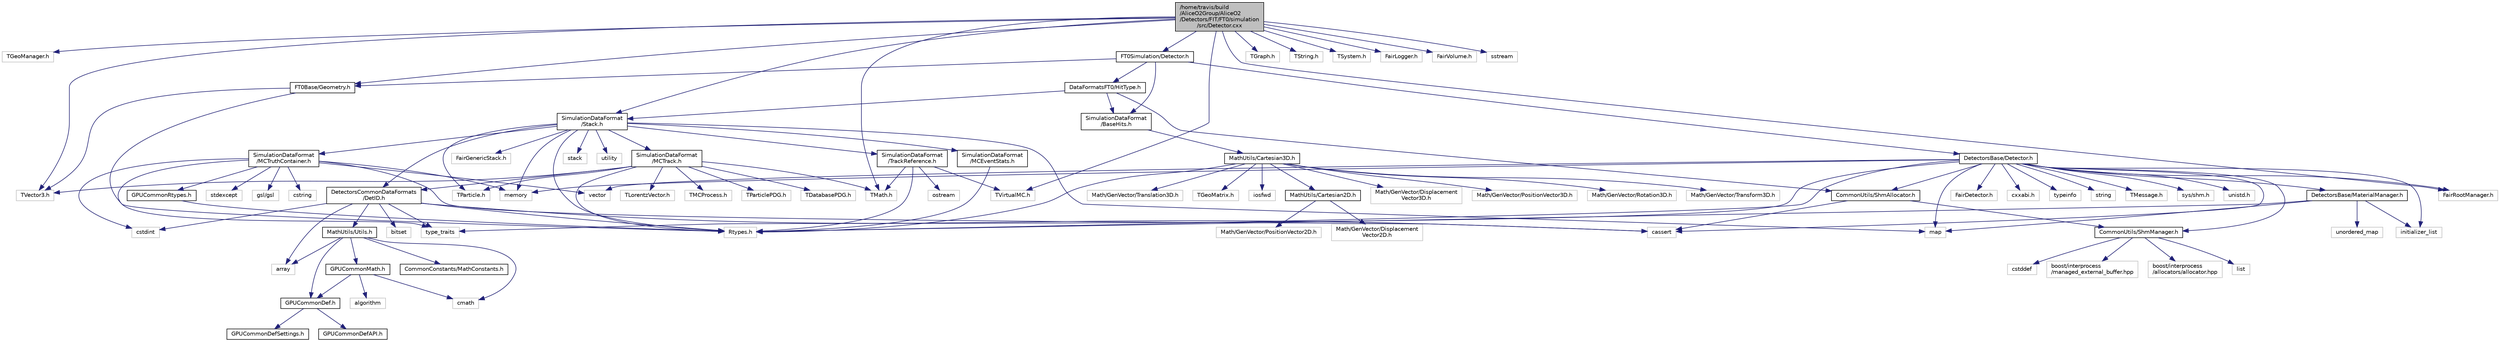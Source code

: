 digraph "/home/travis/build/AliceO2Group/AliceO2/Detectors/FIT/FT0/simulation/src/Detector.cxx"
{
 // INTERACTIVE_SVG=YES
  bgcolor="transparent";
  edge [fontname="Helvetica",fontsize="10",labelfontname="Helvetica",labelfontsize="10"];
  node [fontname="Helvetica",fontsize="10",shape=record];
  Node0 [label="/home/travis/build\l/AliceO2Group/AliceO2\l/Detectors/FIT/FT0/simulation\l/src/Detector.cxx",height=0.2,width=0.4,color="black", fillcolor="grey75", style="filled", fontcolor="black"];
  Node0 -> Node1 [color="midnightblue",fontsize="10",style="solid",fontname="Helvetica"];
  Node1 [label="TGeoManager.h",height=0.2,width=0.4,color="grey75"];
  Node0 -> Node2 [color="midnightblue",fontsize="10",style="solid",fontname="Helvetica"];
  Node2 [label="TMath.h",height=0.2,width=0.4,color="grey75"];
  Node0 -> Node3 [color="midnightblue",fontsize="10",style="solid",fontname="Helvetica"];
  Node3 [label="TGraph.h",height=0.2,width=0.4,color="grey75"];
  Node0 -> Node4 [color="midnightblue",fontsize="10",style="solid",fontname="Helvetica"];
  Node4 [label="TString.h",height=0.2,width=0.4,color="grey75"];
  Node0 -> Node5 [color="midnightblue",fontsize="10",style="solid",fontname="Helvetica"];
  Node5 [label="TSystem.h",height=0.2,width=0.4,color="grey75"];
  Node0 -> Node6 [color="midnightblue",fontsize="10",style="solid",fontname="Helvetica"];
  Node6 [label="TVirtualMC.h",height=0.2,width=0.4,color="grey75"];
  Node0 -> Node7 [color="midnightblue",fontsize="10",style="solid",fontname="Helvetica"];
  Node7 [label="TVector3.h",height=0.2,width=0.4,color="grey75"];
  Node0 -> Node8 [color="midnightblue",fontsize="10",style="solid",fontname="Helvetica"];
  Node8 [label="FairRootManager.h",height=0.2,width=0.4,color="grey75"];
  Node0 -> Node9 [color="midnightblue",fontsize="10",style="solid",fontname="Helvetica"];
  Node9 [label="FairLogger.h",height=0.2,width=0.4,color="grey75"];
  Node0 -> Node10 [color="midnightblue",fontsize="10",style="solid",fontname="Helvetica"];
  Node10 [label="FairVolume.h",height=0.2,width=0.4,color="grey75"];
  Node0 -> Node11 [color="midnightblue",fontsize="10",style="solid",fontname="Helvetica"];
  Node11 [label="sstream",height=0.2,width=0.4,color="grey75"];
  Node0 -> Node12 [color="midnightblue",fontsize="10",style="solid",fontname="Helvetica"];
  Node12 [label="FT0Base/Geometry.h",height=0.2,width=0.4,color="black",URL="$db/df4/FIT_2FT0_2base_2include_2FT0Base_2Geometry_8h.html"];
  Node12 -> Node13 [color="midnightblue",fontsize="10",style="solid",fontname="Helvetica"];
  Node13 [label="Rtypes.h",height=0.2,width=0.4,color="grey75"];
  Node12 -> Node7 [color="midnightblue",fontsize="10",style="solid",fontname="Helvetica"];
  Node0 -> Node14 [color="midnightblue",fontsize="10",style="solid",fontname="Helvetica"];
  Node14 [label="FT0Simulation/Detector.h",height=0.2,width=0.4,color="black",URL="$d7/d12/FIT_2FT0_2simulation_2include_2FT0Simulation_2Detector_8h.html"];
  Node14 -> Node15 [color="midnightblue",fontsize="10",style="solid",fontname="Helvetica"];
  Node15 [label="SimulationDataFormat\l/BaseHits.h",height=0.2,width=0.4,color="black",URL="$d4/d25/BaseHits_8h.html"];
  Node15 -> Node16 [color="midnightblue",fontsize="10",style="solid",fontname="Helvetica"];
  Node16 [label="MathUtils/Cartesian3D.h",height=0.2,width=0.4,color="black",URL="$dd/d76/Cartesian3D_8h.html"];
  Node16 -> Node17 [color="midnightblue",fontsize="10",style="solid",fontname="Helvetica"];
  Node17 [label="Math/GenVector/Displacement\lVector3D.h",height=0.2,width=0.4,color="grey75"];
  Node16 -> Node18 [color="midnightblue",fontsize="10",style="solid",fontname="Helvetica"];
  Node18 [label="Math/GenVector/PositionVector3D.h",height=0.2,width=0.4,color="grey75"];
  Node16 -> Node19 [color="midnightblue",fontsize="10",style="solid",fontname="Helvetica"];
  Node19 [label="Math/GenVector/Rotation3D.h",height=0.2,width=0.4,color="grey75"];
  Node16 -> Node20 [color="midnightblue",fontsize="10",style="solid",fontname="Helvetica"];
  Node20 [label="Math/GenVector/Transform3D.h",height=0.2,width=0.4,color="grey75"];
  Node16 -> Node21 [color="midnightblue",fontsize="10",style="solid",fontname="Helvetica"];
  Node21 [label="Math/GenVector/Translation3D.h",height=0.2,width=0.4,color="grey75"];
  Node16 -> Node13 [color="midnightblue",fontsize="10",style="solid",fontname="Helvetica"];
  Node16 -> Node22 [color="midnightblue",fontsize="10",style="solid",fontname="Helvetica"];
  Node22 [label="TGeoMatrix.h",height=0.2,width=0.4,color="grey75"];
  Node16 -> Node23 [color="midnightblue",fontsize="10",style="solid",fontname="Helvetica"];
  Node23 [label="iosfwd",height=0.2,width=0.4,color="grey75"];
  Node16 -> Node24 [color="midnightblue",fontsize="10",style="solid",fontname="Helvetica"];
  Node24 [label="MathUtils/Cartesian2D.h",height=0.2,width=0.4,color="black",URL="$d2/dd0/Cartesian2D_8h.html"];
  Node24 -> Node25 [color="midnightblue",fontsize="10",style="solid",fontname="Helvetica"];
  Node25 [label="Math/GenVector/Displacement\lVector2D.h",height=0.2,width=0.4,color="grey75"];
  Node24 -> Node26 [color="midnightblue",fontsize="10",style="solid",fontname="Helvetica"];
  Node26 [label="Math/GenVector/PositionVector2D.h",height=0.2,width=0.4,color="grey75"];
  Node14 -> Node27 [color="midnightblue",fontsize="10",style="solid",fontname="Helvetica"];
  Node27 [label="DetectorsBase/Detector.h",height=0.2,width=0.4,color="black",URL="$d1/d3a/Base_2include_2DetectorsBase_2Detector_8h.html"];
  Node27 -> Node28 [color="midnightblue",fontsize="10",style="solid",fontname="Helvetica"];
  Node28 [label="map",height=0.2,width=0.4,color="grey75"];
  Node27 -> Node29 [color="midnightblue",fontsize="10",style="solid",fontname="Helvetica"];
  Node29 [label="vector",height=0.2,width=0.4,color="grey75"];
  Node27 -> Node30 [color="midnightblue",fontsize="10",style="solid",fontname="Helvetica"];
  Node30 [label="initializer_list",height=0.2,width=0.4,color="grey75"];
  Node27 -> Node31 [color="midnightblue",fontsize="10",style="solid",fontname="Helvetica"];
  Node31 [label="memory",height=0.2,width=0.4,color="grey75"];
  Node27 -> Node32 [color="midnightblue",fontsize="10",style="solid",fontname="Helvetica"];
  Node32 [label="FairDetector.h",height=0.2,width=0.4,color="grey75"];
  Node27 -> Node8 [color="midnightblue",fontsize="10",style="solid",fontname="Helvetica"];
  Node27 -> Node33 [color="midnightblue",fontsize="10",style="solid",fontname="Helvetica"];
  Node33 [label="DetectorsBase/MaterialManager.h",height=0.2,width=0.4,color="black",URL="$d0/d9a/MaterialManager_8h.html"];
  Node33 -> Node13 [color="midnightblue",fontsize="10",style="solid",fontname="Helvetica"];
  Node33 -> Node28 [color="midnightblue",fontsize="10",style="solid",fontname="Helvetica"];
  Node33 -> Node34 [color="midnightblue",fontsize="10",style="solid",fontname="Helvetica"];
  Node34 [label="unordered_map",height=0.2,width=0.4,color="grey75"];
  Node33 -> Node30 [color="midnightblue",fontsize="10",style="solid",fontname="Helvetica"];
  Node27 -> Node13 [color="midnightblue",fontsize="10",style="solid",fontname="Helvetica"];
  Node27 -> Node35 [color="midnightblue",fontsize="10",style="solid",fontname="Helvetica"];
  Node35 [label="cxxabi.h",height=0.2,width=0.4,color="grey75"];
  Node27 -> Node36 [color="midnightblue",fontsize="10",style="solid",fontname="Helvetica"];
  Node36 [label="typeinfo",height=0.2,width=0.4,color="grey75"];
  Node27 -> Node37 [color="midnightblue",fontsize="10",style="solid",fontname="Helvetica"];
  Node37 [label="type_traits",height=0.2,width=0.4,color="grey75"];
  Node27 -> Node38 [color="midnightblue",fontsize="10",style="solid",fontname="Helvetica"];
  Node38 [label="string",height=0.2,width=0.4,color="grey75"];
  Node27 -> Node39 [color="midnightblue",fontsize="10",style="solid",fontname="Helvetica"];
  Node39 [label="TMessage.h",height=0.2,width=0.4,color="grey75"];
  Node27 -> Node40 [color="midnightblue",fontsize="10",style="solid",fontname="Helvetica"];
  Node40 [label="CommonUtils/ShmManager.h",height=0.2,width=0.4,color="black",URL="$de/d61/ShmManager_8h.html"];
  Node40 -> Node41 [color="midnightblue",fontsize="10",style="solid",fontname="Helvetica"];
  Node41 [label="list",height=0.2,width=0.4,color="grey75"];
  Node40 -> Node42 [color="midnightblue",fontsize="10",style="solid",fontname="Helvetica"];
  Node42 [label="cstddef",height=0.2,width=0.4,color="grey75"];
  Node40 -> Node43 [color="midnightblue",fontsize="10",style="solid",fontname="Helvetica"];
  Node43 [label="boost/interprocess\l/managed_external_buffer.hpp",height=0.2,width=0.4,color="grey75"];
  Node40 -> Node44 [color="midnightblue",fontsize="10",style="solid",fontname="Helvetica"];
  Node44 [label="boost/interprocess\l/allocators/allocator.hpp",height=0.2,width=0.4,color="grey75"];
  Node27 -> Node45 [color="midnightblue",fontsize="10",style="solid",fontname="Helvetica"];
  Node45 [label="CommonUtils/ShmAllocator.h",height=0.2,width=0.4,color="black",URL="$d0/d91/ShmAllocator_8h.html"];
  Node45 -> Node40 [color="midnightblue",fontsize="10",style="solid",fontname="Helvetica"];
  Node45 -> Node46 [color="midnightblue",fontsize="10",style="solid",fontname="Helvetica"];
  Node46 [label="cassert",height=0.2,width=0.4,color="grey75"];
  Node27 -> Node47 [color="midnightblue",fontsize="10",style="solid",fontname="Helvetica"];
  Node47 [label="sys/shm.h",height=0.2,width=0.4,color="grey75"];
  Node27 -> Node48 [color="midnightblue",fontsize="10",style="solid",fontname="Helvetica"];
  Node48 [label="unistd.h",height=0.2,width=0.4,color="grey75"];
  Node27 -> Node46 [color="midnightblue",fontsize="10",style="solid",fontname="Helvetica"];
  Node14 -> Node12 [color="midnightblue",fontsize="10",style="solid",fontname="Helvetica"];
  Node14 -> Node49 [color="midnightblue",fontsize="10",style="solid",fontname="Helvetica"];
  Node49 [label="DataFormatsFT0/HitType.h",height=0.2,width=0.4,color="black",URL="$d1/d23/HitType_8h.html",tooltip="Definition of the FIT hits class. "];
  Node49 -> Node15 [color="midnightblue",fontsize="10",style="solid",fontname="Helvetica"];
  Node49 -> Node50 [color="midnightblue",fontsize="10",style="solid",fontname="Helvetica"];
  Node50 [label="SimulationDataFormat\l/Stack.h",height=0.2,width=0.4,color="black",URL="$d4/d03/simulation_2include_2SimulationDataFormat_2Stack_8h.html"];
  Node50 -> Node51 [color="midnightblue",fontsize="10",style="solid",fontname="Helvetica"];
  Node51 [label="DetectorsCommonDataFormats\l/DetID.h",height=0.2,width=0.4,color="black",URL="$d6/d31/DetID_8h.html"];
  Node51 -> Node13 [color="midnightblue",fontsize="10",style="solid",fontname="Helvetica"];
  Node51 -> Node52 [color="midnightblue",fontsize="10",style="solid",fontname="Helvetica"];
  Node52 [label="array",height=0.2,width=0.4,color="grey75"];
  Node51 -> Node53 [color="midnightblue",fontsize="10",style="solid",fontname="Helvetica"];
  Node53 [label="bitset",height=0.2,width=0.4,color="grey75"];
  Node51 -> Node46 [color="midnightblue",fontsize="10",style="solid",fontname="Helvetica"];
  Node51 -> Node54 [color="midnightblue",fontsize="10",style="solid",fontname="Helvetica"];
  Node54 [label="cstdint",height=0.2,width=0.4,color="grey75"];
  Node51 -> Node37 [color="midnightblue",fontsize="10",style="solid",fontname="Helvetica"];
  Node51 -> Node55 [color="midnightblue",fontsize="10",style="solid",fontname="Helvetica"];
  Node55 [label="MathUtils/Utils.h",height=0.2,width=0.4,color="black",URL="$d9/d52/Common_2MathUtils_2include_2MathUtils_2Utils_8h.html"];
  Node55 -> Node52 [color="midnightblue",fontsize="10",style="solid",fontname="Helvetica"];
  Node55 -> Node56 [color="midnightblue",fontsize="10",style="solid",fontname="Helvetica"];
  Node56 [label="cmath",height=0.2,width=0.4,color="grey75"];
  Node55 -> Node57 [color="midnightblue",fontsize="10",style="solid",fontname="Helvetica"];
  Node57 [label="GPUCommonDef.h",height=0.2,width=0.4,color="black",URL="$df/d21/GPUCommonDef_8h.html"];
  Node57 -> Node58 [color="midnightblue",fontsize="10",style="solid",fontname="Helvetica"];
  Node58 [label="GPUCommonDefSettings.h",height=0.2,width=0.4,color="black",URL="$d5/d93/GPUCommonDefSettings_8h.html"];
  Node57 -> Node59 [color="midnightblue",fontsize="10",style="solid",fontname="Helvetica"];
  Node59 [label="GPUCommonDefAPI.h",height=0.2,width=0.4,color="black",URL="$da/d5a/GPUCommonDefAPI_8h.html"];
  Node55 -> Node60 [color="midnightblue",fontsize="10",style="solid",fontname="Helvetica"];
  Node60 [label="GPUCommonMath.h",height=0.2,width=0.4,color="black",URL="$d6/da2/GPUCommonMath_8h.html"];
  Node60 -> Node57 [color="midnightblue",fontsize="10",style="solid",fontname="Helvetica"];
  Node60 -> Node56 [color="midnightblue",fontsize="10",style="solid",fontname="Helvetica"];
  Node60 -> Node61 [color="midnightblue",fontsize="10",style="solid",fontname="Helvetica"];
  Node61 [label="algorithm",height=0.2,width=0.4,color="grey75"];
  Node55 -> Node62 [color="midnightblue",fontsize="10",style="solid",fontname="Helvetica"];
  Node62 [label="CommonConstants/MathConstants.h",height=0.2,width=0.4,color="black",URL="$d6/d84/MathConstants_8h.html",tooltip="useful math constants "];
  Node50 -> Node63 [color="midnightblue",fontsize="10",style="solid",fontname="Helvetica"];
  Node63 [label="FairGenericStack.h",height=0.2,width=0.4,color="grey75"];
  Node50 -> Node64 [color="midnightblue",fontsize="10",style="solid",fontname="Helvetica"];
  Node64 [label="SimulationDataFormat\l/MCTrack.h",height=0.2,width=0.4,color="black",URL="$d2/de2/MCTrack_8h.html",tooltip="Definition of the MCTrack class. "];
  Node64 -> Node51 [color="midnightblue",fontsize="10",style="solid",fontname="Helvetica"];
  Node64 -> Node13 [color="midnightblue",fontsize="10",style="solid",fontname="Helvetica"];
  Node64 -> Node65 [color="midnightblue",fontsize="10",style="solid",fontname="Helvetica"];
  Node65 [label="TDatabasePDG.h",height=0.2,width=0.4,color="grey75"];
  Node64 -> Node66 [color="midnightblue",fontsize="10",style="solid",fontname="Helvetica"];
  Node66 [label="TLorentzVector.h",height=0.2,width=0.4,color="grey75"];
  Node64 -> Node67 [color="midnightblue",fontsize="10",style="solid",fontname="Helvetica"];
  Node67 [label="TMCProcess.h",height=0.2,width=0.4,color="grey75"];
  Node64 -> Node2 [color="midnightblue",fontsize="10",style="solid",fontname="Helvetica"];
  Node64 -> Node68 [color="midnightblue",fontsize="10",style="solid",fontname="Helvetica"];
  Node68 [label="TParticle.h",height=0.2,width=0.4,color="grey75"];
  Node64 -> Node69 [color="midnightblue",fontsize="10",style="solid",fontname="Helvetica"];
  Node69 [label="TParticlePDG.h",height=0.2,width=0.4,color="grey75"];
  Node64 -> Node7 [color="midnightblue",fontsize="10",style="solid",fontname="Helvetica"];
  Node50 -> Node70 [color="midnightblue",fontsize="10",style="solid",fontname="Helvetica"];
  Node70 [label="SimulationDataFormat\l/MCTruthContainer.h",height=0.2,width=0.4,color="black",URL="$db/d14/MCTruthContainer_8h.html",tooltip="Definition of a container to keep Monte Carlo truth external to simulation objects. "];
  Node70 -> Node71 [color="midnightblue",fontsize="10",style="solid",fontname="Helvetica"];
  Node71 [label="GPUCommonRtypes.h",height=0.2,width=0.4,color="black",URL="$d2/d45/GPUCommonRtypes_8h.html"];
  Node71 -> Node13 [color="midnightblue",fontsize="10",style="solid",fontname="Helvetica"];
  Node70 -> Node54 [color="midnightblue",fontsize="10",style="solid",fontname="Helvetica"];
  Node70 -> Node46 [color="midnightblue",fontsize="10",style="solid",fontname="Helvetica"];
  Node70 -> Node72 [color="midnightblue",fontsize="10",style="solid",fontname="Helvetica"];
  Node72 [label="stdexcept",height=0.2,width=0.4,color="grey75"];
  Node70 -> Node73 [color="midnightblue",fontsize="10",style="solid",fontname="Helvetica"];
  Node73 [label="gsl/gsl",height=0.2,width=0.4,color="grey75"];
  Node70 -> Node37 [color="midnightblue",fontsize="10",style="solid",fontname="Helvetica"];
  Node70 -> Node74 [color="midnightblue",fontsize="10",style="solid",fontname="Helvetica"];
  Node74 [label="cstring",height=0.2,width=0.4,color="grey75"];
  Node70 -> Node31 [color="midnightblue",fontsize="10",style="solid",fontname="Helvetica"];
  Node70 -> Node29 [color="midnightblue",fontsize="10",style="solid",fontname="Helvetica"];
  Node50 -> Node75 [color="midnightblue",fontsize="10",style="solid",fontname="Helvetica"];
  Node75 [label="SimulationDataFormat\l/TrackReference.h",height=0.2,width=0.4,color="black",URL="$d5/dbe/TrackReference_8h.html"];
  Node75 -> Node6 [color="midnightblue",fontsize="10",style="solid",fontname="Helvetica"];
  Node75 -> Node76 [color="midnightblue",fontsize="10",style="solid",fontname="Helvetica"];
  Node76 [label="ostream",height=0.2,width=0.4,color="grey75"];
  Node75 -> Node13 [color="midnightblue",fontsize="10",style="solid",fontname="Helvetica"];
  Node75 -> Node2 [color="midnightblue",fontsize="10",style="solid",fontname="Helvetica"];
  Node50 -> Node77 [color="midnightblue",fontsize="10",style="solid",fontname="Helvetica"];
  Node77 [label="SimulationDataFormat\l/MCEventStats.h",height=0.2,width=0.4,color="black",URL="$d6/d9d/MCEventStats_8h.html"];
  Node77 -> Node13 [color="midnightblue",fontsize="10",style="solid",fontname="Helvetica"];
  Node50 -> Node13 [color="midnightblue",fontsize="10",style="solid",fontname="Helvetica"];
  Node50 -> Node68 [color="midnightblue",fontsize="10",style="solid",fontname="Helvetica"];
  Node50 -> Node28 [color="midnightblue",fontsize="10",style="solid",fontname="Helvetica"];
  Node50 -> Node31 [color="midnightblue",fontsize="10",style="solid",fontname="Helvetica"];
  Node50 -> Node78 [color="midnightblue",fontsize="10",style="solid",fontname="Helvetica"];
  Node78 [label="stack",height=0.2,width=0.4,color="grey75"];
  Node50 -> Node79 [color="midnightblue",fontsize="10",style="solid",fontname="Helvetica"];
  Node79 [label="utility",height=0.2,width=0.4,color="grey75"];
  Node49 -> Node45 [color="midnightblue",fontsize="10",style="solid",fontname="Helvetica"];
  Node0 -> Node50 [color="midnightblue",fontsize="10",style="solid",fontname="Helvetica"];
}
